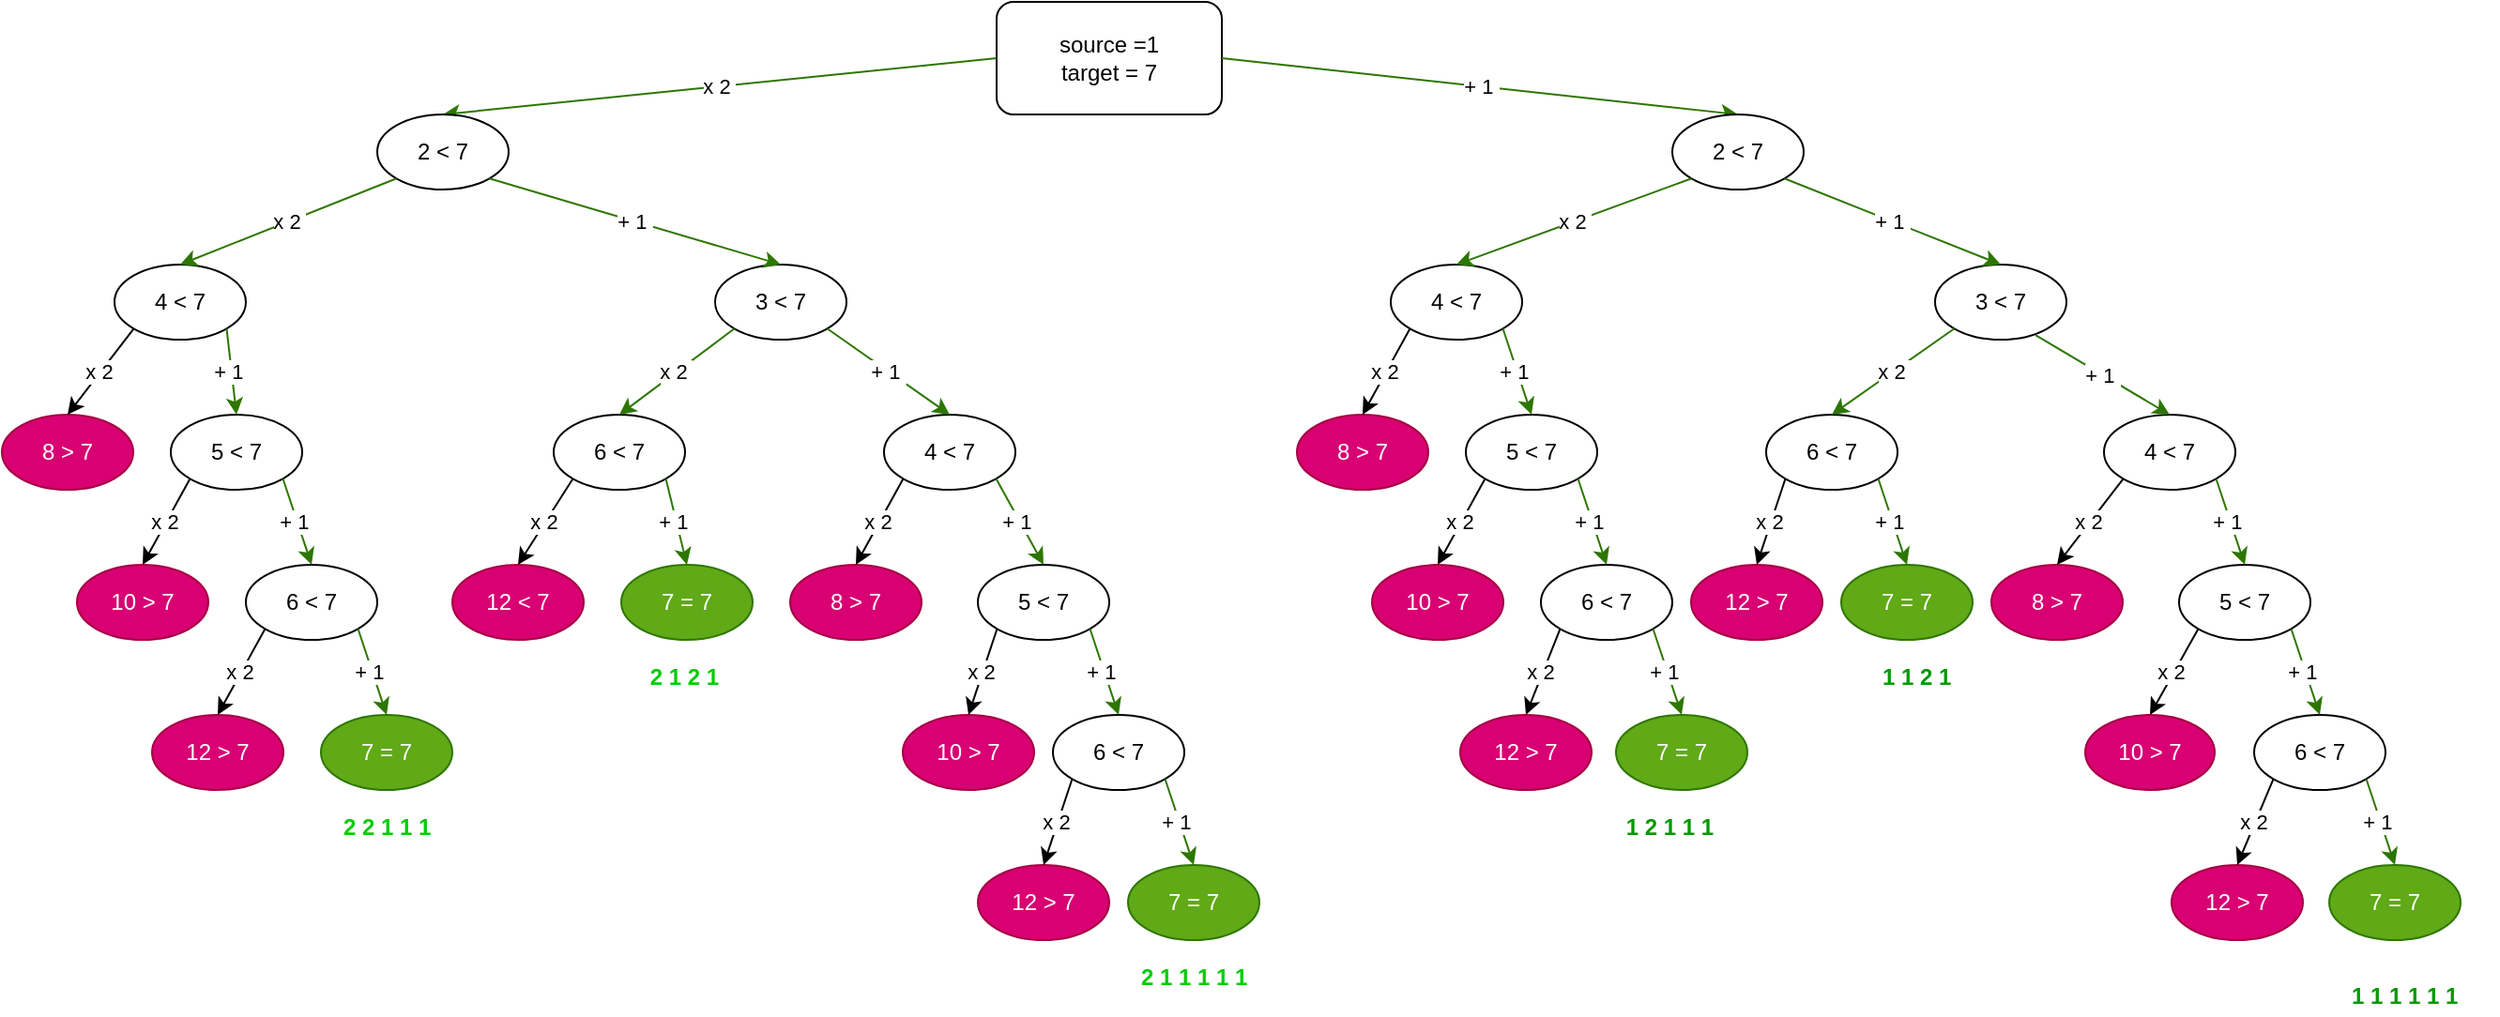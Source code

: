 <mxfile>
    <diagram id="zDL6NRlXUT76jXESiE5y" name="Страница 1">
        <mxGraphModel dx="893" dy="315" grid="1" gridSize="10" guides="1" tooltips="1" connect="1" arrows="1" fold="1" page="1" pageScale="1" pageWidth="827" pageHeight="1169" math="0" shadow="0">
            <root>
                <mxCell id="0"/>
                <mxCell id="1" parent="0"/>
                <mxCell id="5" value="x 2&amp;nbsp;" style="edgeStyle=none;html=1;fillColor=#60a917;strokeColor=#2D7600;exitX=0;exitY=0.5;exitDx=0;exitDy=0;entryX=0.5;entryY=0;entryDx=0;entryDy=0;" parent="1" source="3" target="4" edge="1">
                    <mxGeometry relative="1" as="geometry"/>
                </mxCell>
                <mxCell id="3" value="source =1&lt;br&gt;target = 7" style="rounded=1;whiteSpace=wrap;html=1;" parent="1" vertex="1">
                    <mxGeometry x="580" y="20" width="120" height="60" as="geometry"/>
                </mxCell>
                <mxCell id="4" value="2 &amp;lt; 7" style="ellipse;whiteSpace=wrap;html=1;rounded=1;" parent="1" vertex="1">
                    <mxGeometry x="250" y="80" width="70" height="40" as="geometry"/>
                </mxCell>
                <mxCell id="6" value="+ 1&amp;nbsp;" style="edgeStyle=none;html=1;exitX=1;exitY=0.5;exitDx=0;exitDy=0;entryX=0.5;entryY=0;entryDx=0;entryDy=0;fillColor=#60a917;strokeColor=#2D7600;" parent="1" source="3" target="7" edge="1">
                    <mxGeometry relative="1" as="geometry">
                        <mxPoint x="336.75" y="70" as="sourcePoint"/>
                        <mxPoint x="440" y="130" as="targetPoint"/>
                    </mxGeometry>
                </mxCell>
                <mxCell id="7" value="2 &amp;lt; 7" style="ellipse;whiteSpace=wrap;html=1;rounded=1;" parent="1" vertex="1">
                    <mxGeometry x="940" y="80" width="70" height="40" as="geometry"/>
                </mxCell>
                <mxCell id="8" value="4 &amp;lt; 7" style="ellipse;whiteSpace=wrap;html=1;rounded=1;" parent="1" vertex="1">
                    <mxGeometry x="110" y="160" width="70" height="40" as="geometry"/>
                </mxCell>
                <mxCell id="9" value="3 &amp;lt; 7" style="ellipse;whiteSpace=wrap;html=1;rounded=1;" parent="1" vertex="1">
                    <mxGeometry x="430" y="160" width="70" height="40" as="geometry"/>
                </mxCell>
                <mxCell id="10" value="x 2&amp;nbsp;" style="edgeStyle=none;html=1;entryX=0.5;entryY=0;entryDx=0;entryDy=0;exitX=0;exitY=1;exitDx=0;exitDy=0;fillColor=#60a917;strokeColor=#2D7600;" parent="1" source="4" target="8" edge="1">
                    <mxGeometry relative="1" as="geometry">
                        <mxPoint x="334.375" y="70" as="sourcePoint"/>
                        <mxPoint x="302.2" y="102.582" as="targetPoint"/>
                    </mxGeometry>
                </mxCell>
                <mxCell id="11" value="+ 1&amp;nbsp;" style="edgeStyle=none;html=1;exitX=1;exitY=1;exitDx=0;exitDy=0;entryX=0.5;entryY=0;entryDx=0;entryDy=0;fillColor=#60a917;strokeColor=#2D7600;" parent="1" source="4" target="9" edge="1">
                    <mxGeometry relative="1" as="geometry">
                        <mxPoint x="394" y="70" as="sourcePoint"/>
                        <mxPoint x="435" y="100" as="targetPoint"/>
                    </mxGeometry>
                </mxCell>
                <mxCell id="16" value="8 &amp;gt; 7" style="ellipse;whiteSpace=wrap;html=1;rounded=1;fillColor=#d80073;fontColor=#ffffff;strokeColor=#A50040;" parent="1" vertex="1">
                    <mxGeometry x="50" y="240" width="70" height="40" as="geometry"/>
                </mxCell>
                <mxCell id="17" value="5 &amp;lt; 7" style="ellipse;whiteSpace=wrap;html=1;rounded=1;" parent="1" vertex="1">
                    <mxGeometry x="140" y="240" width="70" height="40" as="geometry"/>
                </mxCell>
                <mxCell id="18" value="6 &amp;lt; 7" style="ellipse;whiteSpace=wrap;html=1;rounded=1;" parent="1" vertex="1">
                    <mxGeometry x="344" y="240" width="70" height="40" as="geometry"/>
                </mxCell>
                <mxCell id="19" value="4 &amp;lt; 7" style="ellipse;whiteSpace=wrap;html=1;rounded=1;" parent="1" vertex="1">
                    <mxGeometry x="520" y="240" width="70" height="40" as="geometry"/>
                </mxCell>
                <mxCell id="21" value="x 2&amp;nbsp;" style="edgeStyle=none;html=1;entryX=0.5;entryY=0;entryDx=0;entryDy=0;exitX=0;exitY=1;exitDx=0;exitDy=0;" parent="1" source="8" target="16" edge="1">
                    <mxGeometry relative="1" as="geometry">
                        <mxPoint x="210.251" y="134.142" as="sourcePoint"/>
                        <mxPoint x="165" y="170" as="targetPoint"/>
                    </mxGeometry>
                </mxCell>
                <mxCell id="22" value="x 2&amp;nbsp;" style="edgeStyle=none;html=1;entryX=0.5;entryY=0;entryDx=0;entryDy=0;exitX=0;exitY=1;exitDx=0;exitDy=0;fillColor=#60a917;strokeColor=#2D7600;" parent="1" source="9" target="18" edge="1">
                    <mxGeometry relative="1" as="geometry">
                        <mxPoint x="220.251" y="144.142" as="sourcePoint"/>
                        <mxPoint x="175" y="180" as="targetPoint"/>
                    </mxGeometry>
                </mxCell>
                <mxCell id="23" value="+ 1&amp;nbsp;" style="edgeStyle=none;html=1;exitX=1;exitY=1;exitDx=0;exitDy=0;entryX=0.5;entryY=0;entryDx=0;entryDy=0;fillColor=#60a917;strokeColor=#2D7600;" parent="1" source="8" target="17" edge="1">
                    <mxGeometry relative="1" as="geometry">
                        <mxPoint x="309.749" y="144.142" as="sourcePoint"/>
                        <mxPoint x="364" y="170" as="targetPoint"/>
                    </mxGeometry>
                </mxCell>
                <mxCell id="24" value="+ 1&amp;nbsp;" style="edgeStyle=none;html=1;exitX=1;exitY=1;exitDx=0;exitDy=0;entryX=0.5;entryY=0;entryDx=0;entryDy=0;fillColor=#60a917;strokeColor=#2D7600;" parent="1" source="9" target="19" edge="1">
                    <mxGeometry relative="1" as="geometry">
                        <mxPoint x="319.749" y="154.142" as="sourcePoint"/>
                        <mxPoint x="374" y="180" as="targetPoint"/>
                    </mxGeometry>
                </mxCell>
                <mxCell id="25" value="10 &amp;gt; 7" style="ellipse;whiteSpace=wrap;html=1;rounded=1;fillColor=#d80073;fontColor=#ffffff;strokeColor=#A50040;" parent="1" vertex="1">
                    <mxGeometry x="90" y="320" width="70" height="40" as="geometry"/>
                </mxCell>
                <mxCell id="26" value="6 &amp;lt; 7" style="ellipse;whiteSpace=wrap;html=1;rounded=1;" parent="1" vertex="1">
                    <mxGeometry x="180" y="320" width="70" height="40" as="geometry"/>
                </mxCell>
                <mxCell id="27" value="12 &amp;lt; 7" style="ellipse;whiteSpace=wrap;html=1;rounded=1;fillColor=#d80073;fontColor=#ffffff;strokeColor=#A50040;" parent="1" vertex="1">
                    <mxGeometry x="290" y="320" width="70" height="40" as="geometry"/>
                </mxCell>
                <mxCell id="29" value="&lt;span style=&quot;color: rgb(255 , 255 , 255)&quot;&gt;8 &amp;gt; 7&lt;/span&gt;" style="ellipse;whiteSpace=wrap;html=1;rounded=1;fillColor=#d80073;fontColor=#ffffff;strokeColor=#A50040;" parent="1" vertex="1">
                    <mxGeometry x="470" y="320" width="70" height="40" as="geometry"/>
                </mxCell>
                <mxCell id="30" value="5 &amp;lt; 7" style="ellipse;whiteSpace=wrap;html=1;rounded=1;" parent="1" vertex="1">
                    <mxGeometry x="570" y="320" width="70" height="40" as="geometry"/>
                </mxCell>
                <mxCell id="31" value="x 2&amp;nbsp;" style="edgeStyle=none;html=1;entryX=0.5;entryY=0;entryDx=0;entryDy=0;exitX=0;exitY=1;exitDx=0;exitDy=0;" parent="1" source="17" target="25" edge="1">
                    <mxGeometry relative="1" as="geometry">
                        <mxPoint x="174.251" y="204.142" as="sourcePoint"/>
                        <mxPoint x="129" y="240" as="targetPoint"/>
                    </mxGeometry>
                </mxCell>
                <mxCell id="32" value="x 2&amp;nbsp;" style="edgeStyle=none;html=1;entryX=0.5;entryY=0;entryDx=0;entryDy=0;exitX=0;exitY=1;exitDx=0;exitDy=0;" parent="1" source="18" target="27" edge="1">
                    <mxGeometry relative="1" as="geometry">
                        <mxPoint x="184.251" y="214.142" as="sourcePoint"/>
                        <mxPoint x="139" y="250" as="targetPoint"/>
                    </mxGeometry>
                </mxCell>
                <mxCell id="33" value="x 2&amp;nbsp;" style="edgeStyle=none;html=1;entryX=0.5;entryY=0;entryDx=0;entryDy=0;exitX=0;exitY=1;exitDx=0;exitDy=0;" parent="1" source="19" target="29" edge="1">
                    <mxGeometry relative="1" as="geometry">
                        <mxPoint x="194.251" y="224.142" as="sourcePoint"/>
                        <mxPoint x="149" y="260" as="targetPoint"/>
                    </mxGeometry>
                </mxCell>
                <mxCell id="34" value="+ 1&amp;nbsp;" style="edgeStyle=none;html=1;exitX=1;exitY=1;exitDx=0;exitDy=0;entryX=0.5;entryY=0;entryDx=0;entryDy=0;fillColor=#60a917;strokeColor=#2D7600;" parent="1" source="17" target="26" edge="1">
                    <mxGeometry relative="1" as="geometry">
                        <mxPoint x="223.749" y="204.142" as="sourcePoint"/>
                        <mxPoint x="235" y="240" as="targetPoint"/>
                    </mxGeometry>
                </mxCell>
                <mxCell id="35" value="+ 1&amp;nbsp;" style="edgeStyle=none;html=1;exitX=1;exitY=1;exitDx=0;exitDy=0;entryX=0.5;entryY=0;entryDx=0;entryDy=0;fillColor=#60a917;strokeColor=#2D7600;" parent="1" source="18" target="43" edge="1">
                    <mxGeometry relative="1" as="geometry">
                        <mxPoint x="233.749" y="214.142" as="sourcePoint"/>
                        <mxPoint x="395" y="310" as="targetPoint"/>
                    </mxGeometry>
                </mxCell>
                <mxCell id="37" value="+ 1&amp;nbsp;" style="edgeStyle=none;html=1;exitX=1;exitY=1;exitDx=0;exitDy=0;entryX=0.5;entryY=0;entryDx=0;entryDy=0;fillColor=#60a917;strokeColor=#2D7600;" parent="1" source="19" target="30" edge="1">
                    <mxGeometry relative="1" as="geometry">
                        <mxPoint x="243.749" y="224.142" as="sourcePoint"/>
                        <mxPoint x="255" y="260" as="targetPoint"/>
                    </mxGeometry>
                </mxCell>
                <mxCell id="38" value="12 &amp;gt; 7" style="ellipse;whiteSpace=wrap;html=1;rounded=1;fillColor=#d80073;fontColor=#ffffff;strokeColor=#A50040;" parent="1" vertex="1">
                    <mxGeometry x="130" y="400" width="70" height="40" as="geometry"/>
                </mxCell>
                <mxCell id="39" value="7 = 7" style="ellipse;whiteSpace=wrap;html=1;rounded=1;fillColor=#60a917;fontColor=#ffffff;strokeColor=#2D7600;" parent="1" vertex="1">
                    <mxGeometry x="220" y="400" width="70" height="40" as="geometry"/>
                </mxCell>
                <mxCell id="41" value="x 2&amp;nbsp;" style="edgeStyle=none;html=1;entryX=0.5;entryY=0;entryDx=0;entryDy=0;exitX=0;exitY=1;exitDx=0;exitDy=0;" parent="1" source="26" target="38" edge="1">
                    <mxGeometry relative="1" as="geometry">
                        <mxPoint x="174.251" y="284.142" as="sourcePoint"/>
                        <mxPoint x="145" y="320" as="targetPoint"/>
                    </mxGeometry>
                </mxCell>
                <mxCell id="42" value="+ 1&amp;nbsp;" style="edgeStyle=none;html=1;entryX=0.5;entryY=0;entryDx=0;entryDy=0;exitX=1;exitY=1;exitDx=0;exitDy=0;fillColor=#60a917;strokeColor=#2D7600;" parent="1" source="26" target="39" edge="1">
                    <mxGeometry relative="1" as="geometry">
                        <mxPoint x="240" y="350" as="sourcePoint"/>
                        <mxPoint x="235" y="320" as="targetPoint"/>
                    </mxGeometry>
                </mxCell>
                <mxCell id="43" value="7 = 7" style="ellipse;whiteSpace=wrap;html=1;rounded=1;fillColor=#60a917;fontColor=#ffffff;strokeColor=#2D7600;" parent="1" vertex="1">
                    <mxGeometry x="380" y="320" width="70" height="40" as="geometry"/>
                </mxCell>
                <mxCell id="45" value="&lt;span style=&quot;color: rgb(255 , 255 , 255)&quot;&gt;10 &amp;gt; 7&lt;/span&gt;" style="ellipse;whiteSpace=wrap;html=1;rounded=1;fillColor=#d80073;fontColor=#ffffff;strokeColor=#A50040;" parent="1" vertex="1">
                    <mxGeometry x="530" y="400" width="70" height="40" as="geometry"/>
                </mxCell>
                <mxCell id="46" value="6 &amp;lt; 7" style="ellipse;whiteSpace=wrap;html=1;rounded=1;" parent="1" vertex="1">
                    <mxGeometry x="610" y="400" width="70" height="40" as="geometry"/>
                </mxCell>
                <mxCell id="47" value="&lt;span style=&quot;color: rgb(255 , 255 , 255)&quot;&gt;12 &amp;gt; 7&lt;/span&gt;" style="ellipse;whiteSpace=wrap;html=1;rounded=1;fillColor=#d80073;fontColor=#ffffff;strokeColor=#A50040;" parent="1" vertex="1">
                    <mxGeometry x="570" y="480" width="70" height="40" as="geometry"/>
                </mxCell>
                <mxCell id="49" value="7 = 7" style="ellipse;whiteSpace=wrap;html=1;rounded=1;fillColor=#60a917;fontColor=#ffffff;strokeColor=#2D7600;" parent="1" vertex="1">
                    <mxGeometry x="650" y="480" width="70" height="40" as="geometry"/>
                </mxCell>
                <mxCell id="50" value="+ 1&amp;nbsp;" style="edgeStyle=none;html=1;entryX=0.5;entryY=0;entryDx=0;entryDy=0;exitX=1;exitY=1;exitDx=0;exitDy=0;fillColor=#60a917;strokeColor=#2D7600;" parent="1" source="30" target="46" edge="1">
                    <mxGeometry relative="1" as="geometry">
                        <mxPoint x="405" y="360" as="sourcePoint"/>
                        <mxPoint x="405" y="410" as="targetPoint"/>
                    </mxGeometry>
                </mxCell>
                <mxCell id="51" value="+ 1&amp;nbsp;" style="edgeStyle=none;html=1;entryX=0.5;entryY=0;entryDx=0;entryDy=0;exitX=1;exitY=1;exitDx=0;exitDy=0;fillColor=#60a917;strokeColor=#2D7600;" parent="1" source="46" target="49" edge="1">
                    <mxGeometry relative="1" as="geometry">
                        <mxPoint x="415" y="370" as="sourcePoint"/>
                        <mxPoint x="415" y="420" as="targetPoint"/>
                    </mxGeometry>
                </mxCell>
                <mxCell id="52" value="x 2&amp;nbsp;" style="edgeStyle=none;html=1;entryX=0.5;entryY=0;entryDx=0;entryDy=0;exitX=0;exitY=1;exitDx=0;exitDy=0;" parent="1" source="30" target="45" edge="1">
                    <mxGeometry relative="1" as="geometry">
                        <mxPoint x="210.251" y="354.142" as="sourcePoint"/>
                        <mxPoint x="175" y="410" as="targetPoint"/>
                    </mxGeometry>
                </mxCell>
                <mxCell id="53" value="x 2&amp;nbsp;" style="edgeStyle=none;html=1;entryX=0.5;entryY=0;entryDx=0;entryDy=0;exitX=0;exitY=1;exitDx=0;exitDy=0;" parent="1" source="46" target="47" edge="1">
                    <mxGeometry relative="1" as="geometry">
                        <mxPoint x="220.251" y="364.142" as="sourcePoint"/>
                        <mxPoint x="185" y="420" as="targetPoint"/>
                    </mxGeometry>
                </mxCell>
                <mxCell id="58" value="4 &amp;lt; 7" style="ellipse;whiteSpace=wrap;html=1;rounded=1;" parent="1" vertex="1">
                    <mxGeometry x="790" y="160" width="70" height="40" as="geometry"/>
                </mxCell>
                <mxCell id="59" value="3 &amp;lt; 7" style="ellipse;whiteSpace=wrap;html=1;rounded=1;" parent="1" vertex="1">
                    <mxGeometry x="1080" y="160" width="70" height="40" as="geometry"/>
                </mxCell>
                <mxCell id="60" value="+ 1&amp;nbsp;" style="edgeStyle=none;html=1;exitX=1;exitY=1;exitDx=0;exitDy=0;entryX=0.5;entryY=0;entryDx=0;entryDy=0;fillColor=#60a917;strokeColor=#2D7600;" parent="1" source="7" target="59" edge="1">
                    <mxGeometry relative="1" as="geometry">
                        <mxPoint x="710" y="60" as="sourcePoint"/>
                        <mxPoint x="945" y="110" as="targetPoint"/>
                    </mxGeometry>
                </mxCell>
                <mxCell id="61" value="x 2&amp;nbsp;" style="edgeStyle=none;html=1;entryX=0.5;entryY=0;entryDx=0;entryDy=0;exitX=0;exitY=1;exitDx=0;exitDy=0;fillColor=#60a917;strokeColor=#2D7600;" parent="1" source="7" target="58" edge="1">
                    <mxGeometry relative="1" as="geometry">
                        <mxPoint x="510.251" y="284.142" as="sourcePoint"/>
                        <mxPoint x="485" y="320" as="targetPoint"/>
                    </mxGeometry>
                </mxCell>
                <mxCell id="62" value="8 &amp;gt; 7" style="ellipse;whiteSpace=wrap;html=1;rounded=1;fillColor=#d80073;fontColor=#ffffff;strokeColor=#A50040;" parent="1" vertex="1">
                    <mxGeometry x="740" y="240" width="70" height="40" as="geometry"/>
                </mxCell>
                <mxCell id="63" value="5 &amp;lt; 7" style="ellipse;whiteSpace=wrap;html=1;rounded=1;" parent="1" vertex="1">
                    <mxGeometry x="830" y="240" width="70" height="40" as="geometry"/>
                </mxCell>
                <mxCell id="64" value="6 &amp;lt; 7" style="ellipse;whiteSpace=wrap;html=1;rounded=1;" parent="1" vertex="1">
                    <mxGeometry x="990" y="240" width="70" height="40" as="geometry"/>
                </mxCell>
                <mxCell id="65" value="4 &amp;lt; 7" style="ellipse;whiteSpace=wrap;html=1;rounded=1;" parent="1" vertex="1">
                    <mxGeometry x="1170" y="240" width="70" height="40" as="geometry"/>
                </mxCell>
                <mxCell id="66" value="x 2&amp;nbsp;" style="edgeStyle=none;html=1;entryX=0.5;entryY=0;entryDx=0;entryDy=0;exitX=0;exitY=1;exitDx=0;exitDy=0;" parent="1" source="58" target="62" edge="1">
                    <mxGeometry relative="1" as="geometry">
                        <mxPoint x="920.251" y="124.142" as="sourcePoint"/>
                        <mxPoint x="872" y="170" as="targetPoint"/>
                    </mxGeometry>
                </mxCell>
                <mxCell id="67" value="x 2&amp;nbsp;" style="edgeStyle=none;html=1;entryX=0.5;entryY=0;entryDx=0;entryDy=0;exitX=0;exitY=1;exitDx=0;exitDy=0;fillColor=#60a917;strokeColor=#2D7600;" parent="1" source="59" target="64" edge="1">
                    <mxGeometry relative="1" as="geometry">
                        <mxPoint x="930.251" y="134.142" as="sourcePoint"/>
                        <mxPoint x="882" y="180" as="targetPoint"/>
                    </mxGeometry>
                </mxCell>
                <mxCell id="68" value="+ 1&amp;nbsp;" style="edgeStyle=none;html=1;exitX=0.764;exitY=0.938;exitDx=0;exitDy=0;entryX=0.5;entryY=0;entryDx=0;entryDy=0;exitPerimeter=0;fillColor=#60a917;strokeColor=#2D7600;" parent="1" source="59" target="65" edge="1">
                    <mxGeometry relative="1" as="geometry">
                        <mxPoint x="969.749" y="124.142" as="sourcePoint"/>
                        <mxPoint x="1015" y="170" as="targetPoint"/>
                    </mxGeometry>
                </mxCell>
                <mxCell id="69" value="+ 1&amp;nbsp;" style="edgeStyle=none;html=1;exitX=1;exitY=1;exitDx=0;exitDy=0;entryX=0.5;entryY=0;entryDx=0;entryDy=0;fillColor=#60a917;strokeColor=#2D7600;" parent="1" source="58" target="63" edge="1">
                    <mxGeometry relative="1" as="geometry">
                        <mxPoint x="979.749" y="134.142" as="sourcePoint"/>
                        <mxPoint x="1025" y="180" as="targetPoint"/>
                    </mxGeometry>
                </mxCell>
                <mxCell id="71" value="10 &amp;gt; 7" style="ellipse;whiteSpace=wrap;html=1;rounded=1;fillColor=#d80073;fontColor=#ffffff;strokeColor=#A50040;" parent="1" vertex="1">
                    <mxGeometry x="780" y="320" width="70" height="40" as="geometry"/>
                </mxCell>
                <mxCell id="72" value="6 &amp;lt; 7" style="ellipse;whiteSpace=wrap;html=1;rounded=1;" parent="1" vertex="1">
                    <mxGeometry x="870" y="320" width="70" height="40" as="geometry"/>
                </mxCell>
                <mxCell id="73" value="12 &amp;gt; 7" style="ellipse;whiteSpace=wrap;html=1;rounded=1;fillColor=#d80073;fontColor=#ffffff;strokeColor=#A50040;" parent="1" vertex="1">
                    <mxGeometry x="950" y="320" width="70" height="40" as="geometry"/>
                </mxCell>
                <mxCell id="74" value="7 = 7" style="ellipse;whiteSpace=wrap;html=1;rounded=1;fillColor=#60a917;fontColor=#ffffff;strokeColor=#2D7600;" parent="1" vertex="1">
                    <mxGeometry x="1030" y="320" width="70" height="40" as="geometry"/>
                </mxCell>
                <mxCell id="75" value="8 &amp;gt; 7" style="ellipse;whiteSpace=wrap;html=1;rounded=1;fillColor=#d80073;fontColor=#ffffff;strokeColor=#A50040;" parent="1" vertex="1">
                    <mxGeometry x="1110" y="320" width="70" height="40" as="geometry"/>
                </mxCell>
                <mxCell id="76" value="5 &amp;lt; 7" style="ellipse;whiteSpace=wrap;html=1;rounded=1;" parent="1" vertex="1">
                    <mxGeometry x="1210" y="320" width="70" height="40" as="geometry"/>
                </mxCell>
                <mxCell id="77" value="x 2&amp;nbsp;" style="edgeStyle=none;html=1;entryX=0.5;entryY=0;entryDx=0;entryDy=0;exitX=0;exitY=1;exitDx=0;exitDy=0;" parent="1" source="63" target="71" edge="1">
                    <mxGeometry relative="1" as="geometry">
                        <mxPoint x="990.251" y="204.142" as="sourcePoint"/>
                        <mxPoint x="975" y="250" as="targetPoint"/>
                    </mxGeometry>
                </mxCell>
                <mxCell id="78" value="x 2&amp;nbsp;" style="edgeStyle=none;html=1;entryX=0.5;entryY=0;entryDx=0;entryDy=0;exitX=0;exitY=1;exitDx=0;exitDy=0;" parent="1" source="64" target="73" edge="1">
                    <mxGeometry relative="1" as="geometry">
                        <mxPoint x="1000.251" y="214.142" as="sourcePoint"/>
                        <mxPoint x="985" y="260" as="targetPoint"/>
                    </mxGeometry>
                </mxCell>
                <mxCell id="79" value="x 2&amp;nbsp;" style="edgeStyle=none;html=1;entryX=0.5;entryY=0;entryDx=0;entryDy=0;exitX=0;exitY=1;exitDx=0;exitDy=0;" parent="1" source="65" target="75" edge="1">
                    <mxGeometry relative="1" as="geometry">
                        <mxPoint x="1010.251" y="224.142" as="sourcePoint"/>
                        <mxPoint x="995" y="270" as="targetPoint"/>
                    </mxGeometry>
                </mxCell>
                <mxCell id="80" value="+ 1&amp;nbsp;" style="edgeStyle=none;html=1;exitX=1;exitY=1;exitDx=0;exitDy=0;entryX=0.5;entryY=0;entryDx=0;entryDy=0;fillColor=#60a917;strokeColor=#2D7600;" parent="1" source="65" target="76" edge="1">
                    <mxGeometry relative="1" as="geometry">
                        <mxPoint x="1033.48" y="207.52" as="sourcePoint"/>
                        <mxPoint x="1165" y="250" as="targetPoint"/>
                    </mxGeometry>
                </mxCell>
                <mxCell id="81" value="+ 1&amp;nbsp;" style="edgeStyle=none;html=1;exitX=1;exitY=1;exitDx=0;exitDy=0;entryX=0.5;entryY=0;entryDx=0;entryDy=0;fillColor=#60a917;strokeColor=#2D7600;" parent="1" source="64" target="74" edge="1">
                    <mxGeometry relative="1" as="geometry">
                        <mxPoint x="1043.48" y="217.52" as="sourcePoint"/>
                        <mxPoint x="1175" y="260" as="targetPoint"/>
                    </mxGeometry>
                </mxCell>
                <mxCell id="82" value="+ 1&amp;nbsp;" style="edgeStyle=none;html=1;exitX=1;exitY=1;exitDx=0;exitDy=0;entryX=0.5;entryY=0;entryDx=0;entryDy=0;fillColor=#60a917;strokeColor=#2D7600;" parent="1" source="63" target="72" edge="1">
                    <mxGeometry relative="1" as="geometry">
                        <mxPoint x="1053.48" y="227.52" as="sourcePoint"/>
                        <mxPoint x="1185" y="270" as="targetPoint"/>
                    </mxGeometry>
                </mxCell>
                <mxCell id="83" value="12 &amp;gt; 7" style="ellipse;whiteSpace=wrap;html=1;rounded=1;fillColor=#d80073;fontColor=#ffffff;strokeColor=#A50040;" parent="1" vertex="1">
                    <mxGeometry x="827" y="400" width="70" height="40" as="geometry"/>
                </mxCell>
                <mxCell id="84" value="7 = 7" style="ellipse;whiteSpace=wrap;html=1;rounded=1;fillColor=#60a917;fontColor=#ffffff;strokeColor=#2D7600;" parent="1" vertex="1">
                    <mxGeometry x="910" y="400" width="70" height="40" as="geometry"/>
                </mxCell>
                <mxCell id="85" value="10 &amp;gt; 7" style="ellipse;whiteSpace=wrap;html=1;rounded=1;fillColor=#d80073;fontColor=#ffffff;strokeColor=#A50040;" parent="1" vertex="1">
                    <mxGeometry x="1160" y="400" width="69" height="40" as="geometry"/>
                </mxCell>
                <mxCell id="86" value="6 &amp;lt; 7" style="ellipse;whiteSpace=wrap;html=1;rounded=1;" parent="1" vertex="1">
                    <mxGeometry x="1250" y="400" width="70" height="40" as="geometry"/>
                </mxCell>
                <mxCell id="87" value="x 2&amp;nbsp;" style="edgeStyle=none;html=1;entryX=0.5;entryY=0;entryDx=0;entryDy=0;exitX=0;exitY=1;exitDx=0;exitDy=0;" parent="1" source="72" target="83" edge="1">
                    <mxGeometry relative="1" as="geometry">
                        <mxPoint x="1140.251" y="284.142" as="sourcePoint"/>
                        <mxPoint x="1135" y="330" as="targetPoint"/>
                    </mxGeometry>
                </mxCell>
                <mxCell id="88" value="x 2&amp;nbsp;" style="edgeStyle=none;html=1;entryX=0.5;entryY=0;entryDx=0;entryDy=0;exitX=0;exitY=1;exitDx=0;exitDy=0;" parent="1" source="76" target="85" edge="1">
                    <mxGeometry relative="1" as="geometry">
                        <mxPoint x="1150.251" y="294.142" as="sourcePoint"/>
                        <mxPoint x="1145" y="340" as="targetPoint"/>
                    </mxGeometry>
                </mxCell>
                <mxCell id="90" value="+ 1&amp;nbsp;" style="edgeStyle=none;html=1;exitX=1;exitY=1;exitDx=0;exitDy=0;entryX=0.5;entryY=0;entryDx=0;entryDy=0;fillColor=#60a917;strokeColor=#2D7600;" parent="1" source="76" target="86" edge="1">
                    <mxGeometry relative="1" as="geometry">
                        <mxPoint x="1019.749" y="284.142" as="sourcePoint"/>
                        <mxPoint x="1055" y="330" as="targetPoint"/>
                    </mxGeometry>
                </mxCell>
                <mxCell id="91" value="+ 1&amp;nbsp;" style="edgeStyle=none;html=1;exitX=1;exitY=1;exitDx=0;exitDy=0;entryX=0.5;entryY=0;entryDx=0;entryDy=0;fillColor=#60a917;strokeColor=#2D7600;" parent="1" source="72" target="84" edge="1">
                    <mxGeometry relative="1" as="geometry">
                        <mxPoint x="1029.749" y="294.142" as="sourcePoint"/>
                        <mxPoint x="1065" y="340" as="targetPoint"/>
                    </mxGeometry>
                </mxCell>
                <mxCell id="92" value="&lt;span style=&quot;color: rgb(255 , 255 , 255)&quot;&gt;12 &amp;gt; 7&lt;/span&gt;" style="ellipse;whiteSpace=wrap;html=1;rounded=1;fillColor=#d80073;fontColor=#ffffff;strokeColor=#A50040;" parent="1" vertex="1">
                    <mxGeometry x="1206" y="480" width="70" height="40" as="geometry"/>
                </mxCell>
                <mxCell id="93" value="7 = 7" style="ellipse;whiteSpace=wrap;html=1;rounded=1;fillColor=#60a917;fontColor=#ffffff;strokeColor=#2D7600;" parent="1" vertex="1">
                    <mxGeometry x="1290" y="480" width="70" height="40" as="geometry"/>
                </mxCell>
                <mxCell id="94" value="+ 1&amp;nbsp;" style="edgeStyle=none;html=1;entryX=0.5;entryY=0;entryDx=0;entryDy=0;exitX=1;exitY=1;exitDx=0;exitDy=0;fillColor=#60a917;strokeColor=#2D7600;" parent="1" source="86" target="93" edge="1">
                    <mxGeometry relative="1" as="geometry">
                        <mxPoint x="1280" y="440" as="sourcePoint"/>
                        <mxPoint x="1265" y="410" as="targetPoint"/>
                    </mxGeometry>
                </mxCell>
                <mxCell id="95" value="x 2&amp;nbsp;" style="edgeStyle=none;html=1;entryX=0.5;entryY=0;entryDx=0;entryDy=0;exitX=0;exitY=1;exitDx=0;exitDy=0;" parent="1" source="86" target="92" edge="1">
                    <mxGeometry relative="1" as="geometry">
                        <mxPoint x="1191.251" y="364.142" as="sourcePoint"/>
                        <mxPoint x="1145.5" y="410" as="targetPoint"/>
                    </mxGeometry>
                </mxCell>
                <mxCell id="96" value="&lt;div&gt;&lt;span style=&quot;color: rgb(0 , 204 , 0)&quot;&gt;&lt;b&gt;2 2 1 1 1&lt;/b&gt;&lt;/span&gt;&lt;br&gt;&lt;/div&gt;" style="text;html=1;align=left;verticalAlign=middle;resizable=0;points=[];autosize=1;strokeColor=none;fillColor=none;" parent="1" vertex="1">
                    <mxGeometry x="230" y="450" width="60" height="20" as="geometry"/>
                </mxCell>
                <mxCell id="97" value="&lt;div&gt;&lt;div&gt;&lt;font color=&quot;#00cc00&quot;&gt;&lt;b&gt;&amp;nbsp;2 1 2 1&lt;/b&gt;&lt;/font&gt;&lt;/div&gt;&lt;/div&gt;" style="text;html=1;align=left;verticalAlign=middle;resizable=0;points=[];autosize=1;strokeColor=none;fillColor=none;" parent="1" vertex="1">
                    <mxGeometry x="390" y="370" width="60" height="20" as="geometry"/>
                </mxCell>
                <mxCell id="98" value="&lt;div&gt;&lt;div&gt;&lt;font color=&quot;#00cc00&quot;&gt;&lt;b&gt;2 1 1 1 1 1&lt;/b&gt;&lt;/font&gt;&lt;/div&gt;&lt;/div&gt;" style="text;html=1;align=left;verticalAlign=middle;resizable=0;points=[];autosize=1;strokeColor=none;fillColor=none;" parent="1" vertex="1">
                    <mxGeometry x="655" y="530" width="70" height="20" as="geometry"/>
                </mxCell>
                <mxCell id="99" value="&lt;div&gt;&lt;b&gt;&lt;font color=&quot;#009900&quot;&gt;&amp;nbsp;1 2 1 1 1&amp;nbsp;&lt;/font&gt;&lt;/b&gt;&lt;/div&gt;" style="text;html=1;align=left;verticalAlign=middle;resizable=0;points=[];autosize=1;strokeColor=none;fillColor=none;" parent="1" vertex="1">
                    <mxGeometry x="910" y="450" width="70" height="20" as="geometry"/>
                </mxCell>
                <mxCell id="100" value="&lt;div&gt;&lt;b&gt;&lt;font color=&quot;#009900&quot;&gt;1 1 2 1&lt;/font&gt;&lt;/b&gt;&lt;/div&gt;" style="text;html=1;align=left;verticalAlign=middle;resizable=0;points=[];autosize=1;strokeColor=none;fillColor=none;" parent="1" vertex="1">
                    <mxGeometry x="1050" y="370" width="50" height="20" as="geometry"/>
                </mxCell>
                <mxCell id="101" value="&lt;div&gt;&lt;b&gt;&lt;font color=&quot;#009900&quot;&gt;1 1 1 1 1 1&amp;nbsp;&lt;/font&gt;&lt;/b&gt;&lt;/div&gt;" style="text;html=1;align=left;verticalAlign=middle;resizable=0;points=[];autosize=1;strokeColor=none;fillColor=none;" parent="1" vertex="1">
                    <mxGeometry x="1300" y="540" width="80" height="20" as="geometry"/>
                </mxCell>
            </root>
        </mxGraphModel>
    </diagram>
</mxfile>